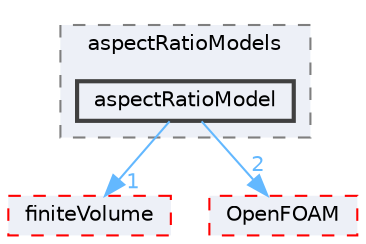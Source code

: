 digraph "src/phaseSystemModels/twoPhaseEuler/twoPhaseSystem/interfacialModels/aspectRatioModels/aspectRatioModel"
{
 // LATEX_PDF_SIZE
  bgcolor="transparent";
  edge [fontname=Helvetica,fontsize=10,labelfontname=Helvetica,labelfontsize=10];
  node [fontname=Helvetica,fontsize=10,shape=box,height=0.2,width=0.4];
  compound=true
  subgraph clusterdir_0be2b2e54dae3fa57908897e940b2b04 {
    graph [ bgcolor="#edf0f7", pencolor="grey50", label="aspectRatioModels", fontname=Helvetica,fontsize=10 style="filled,dashed", URL="dir_0be2b2e54dae3fa57908897e940b2b04.html",tooltip=""]
  dir_28777efd5e6d27e5c3caef1ed0094980 [label="aspectRatioModel", fillcolor="#edf0f7", color="grey25", style="filled,bold", URL="dir_28777efd5e6d27e5c3caef1ed0094980.html",tooltip=""];
  }
  dir_9bd15774b555cf7259a6fa18f99fe99b [label="finiteVolume", fillcolor="#edf0f7", color="red", style="filled,dashed", URL="dir_9bd15774b555cf7259a6fa18f99fe99b.html",tooltip=""];
  dir_c5473ff19b20e6ec4dfe5c310b3778a8 [label="OpenFOAM", fillcolor="#edf0f7", color="red", style="filled,dashed", URL="dir_c5473ff19b20e6ec4dfe5c310b3778a8.html",tooltip=""];
  dir_28777efd5e6d27e5c3caef1ed0094980->dir_9bd15774b555cf7259a6fa18f99fe99b [headlabel="1", labeldistance=1.5 headhref="dir_000131_001387.html" href="dir_000131_001387.html" color="steelblue1" fontcolor="steelblue1"];
  dir_28777efd5e6d27e5c3caef1ed0094980->dir_c5473ff19b20e6ec4dfe5c310b3778a8 [headlabel="2", labeldistance=1.5 headhref="dir_000131_002695.html" href="dir_000131_002695.html" color="steelblue1" fontcolor="steelblue1"];
}
